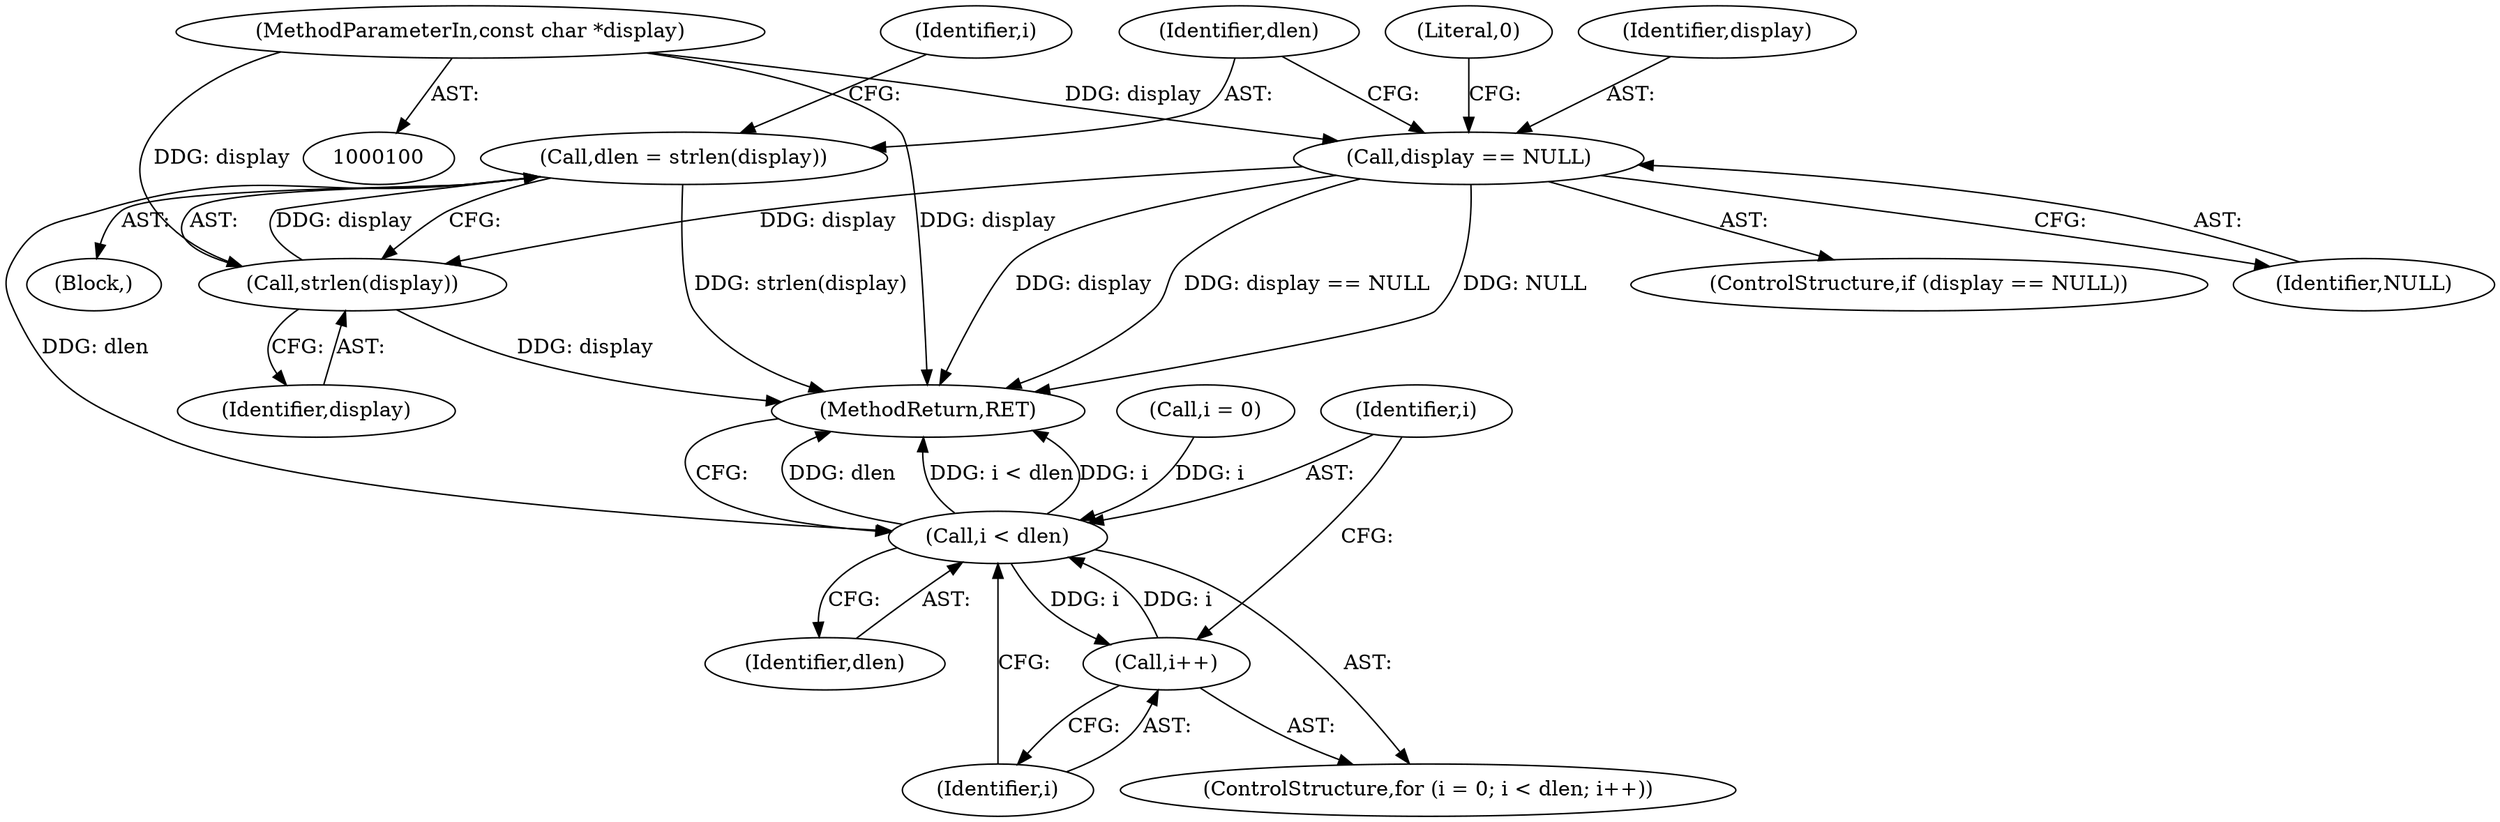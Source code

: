 digraph "0_mindrot_ed4ce82dbfa8a3a3c8ea6fa0db113c71e234416c@API" {
"1000111" [label="(Call,dlen = strlen(display))"];
"1000113" [label="(Call,strlen(display))"];
"1000106" [label="(Call,display == NULL)"];
"1000101" [label="(MethodParameterIn,const char *display)"];
"1000119" [label="(Call,i < dlen)"];
"1000122" [label="(Call,i++)"];
"1000122" [label="(Call,i++)"];
"1000111" [label="(Call,dlen = strlen(display))"];
"1000117" [label="(Identifier,i)"];
"1000110" [label="(Literal,0)"];
"1000113" [label="(Call,strlen(display))"];
"1000120" [label="(Identifier,i)"];
"1000119" [label="(Call,i < dlen)"];
"1000101" [label="(MethodParameterIn,const char *display)"];
"1000108" [label="(Identifier,NULL)"];
"1000107" [label="(Identifier,display)"];
"1000125" [label="(MethodReturn,RET)"];
"1000112" [label="(Identifier,dlen)"];
"1000106" [label="(Call,display == NULL)"];
"1000102" [label="(Block,)"];
"1000116" [label="(Call,i = 0)"];
"1000115" [label="(ControlStructure,for (i = 0; i < dlen; i++))"];
"1000114" [label="(Identifier,display)"];
"1000105" [label="(ControlStructure,if (display == NULL))"];
"1000121" [label="(Identifier,dlen)"];
"1000123" [label="(Identifier,i)"];
"1000111" -> "1000102"  [label="AST: "];
"1000111" -> "1000113"  [label="CFG: "];
"1000112" -> "1000111"  [label="AST: "];
"1000113" -> "1000111"  [label="AST: "];
"1000117" -> "1000111"  [label="CFG: "];
"1000111" -> "1000125"  [label="DDG: strlen(display)"];
"1000113" -> "1000111"  [label="DDG: display"];
"1000111" -> "1000119"  [label="DDG: dlen"];
"1000113" -> "1000114"  [label="CFG: "];
"1000114" -> "1000113"  [label="AST: "];
"1000113" -> "1000125"  [label="DDG: display"];
"1000106" -> "1000113"  [label="DDG: display"];
"1000101" -> "1000113"  [label="DDG: display"];
"1000106" -> "1000105"  [label="AST: "];
"1000106" -> "1000108"  [label="CFG: "];
"1000107" -> "1000106"  [label="AST: "];
"1000108" -> "1000106"  [label="AST: "];
"1000110" -> "1000106"  [label="CFG: "];
"1000112" -> "1000106"  [label="CFG: "];
"1000106" -> "1000125"  [label="DDG: NULL"];
"1000106" -> "1000125"  [label="DDG: display"];
"1000106" -> "1000125"  [label="DDG: display == NULL"];
"1000101" -> "1000106"  [label="DDG: display"];
"1000101" -> "1000100"  [label="AST: "];
"1000101" -> "1000125"  [label="DDG: display"];
"1000119" -> "1000115"  [label="AST: "];
"1000119" -> "1000121"  [label="CFG: "];
"1000120" -> "1000119"  [label="AST: "];
"1000121" -> "1000119"  [label="AST: "];
"1000123" -> "1000119"  [label="CFG: "];
"1000125" -> "1000119"  [label="CFG: "];
"1000119" -> "1000125"  [label="DDG: dlen"];
"1000119" -> "1000125"  [label="DDG: i < dlen"];
"1000119" -> "1000125"  [label="DDG: i"];
"1000116" -> "1000119"  [label="DDG: i"];
"1000122" -> "1000119"  [label="DDG: i"];
"1000119" -> "1000122"  [label="DDG: i"];
"1000122" -> "1000115"  [label="AST: "];
"1000122" -> "1000123"  [label="CFG: "];
"1000123" -> "1000122"  [label="AST: "];
"1000120" -> "1000122"  [label="CFG: "];
}

